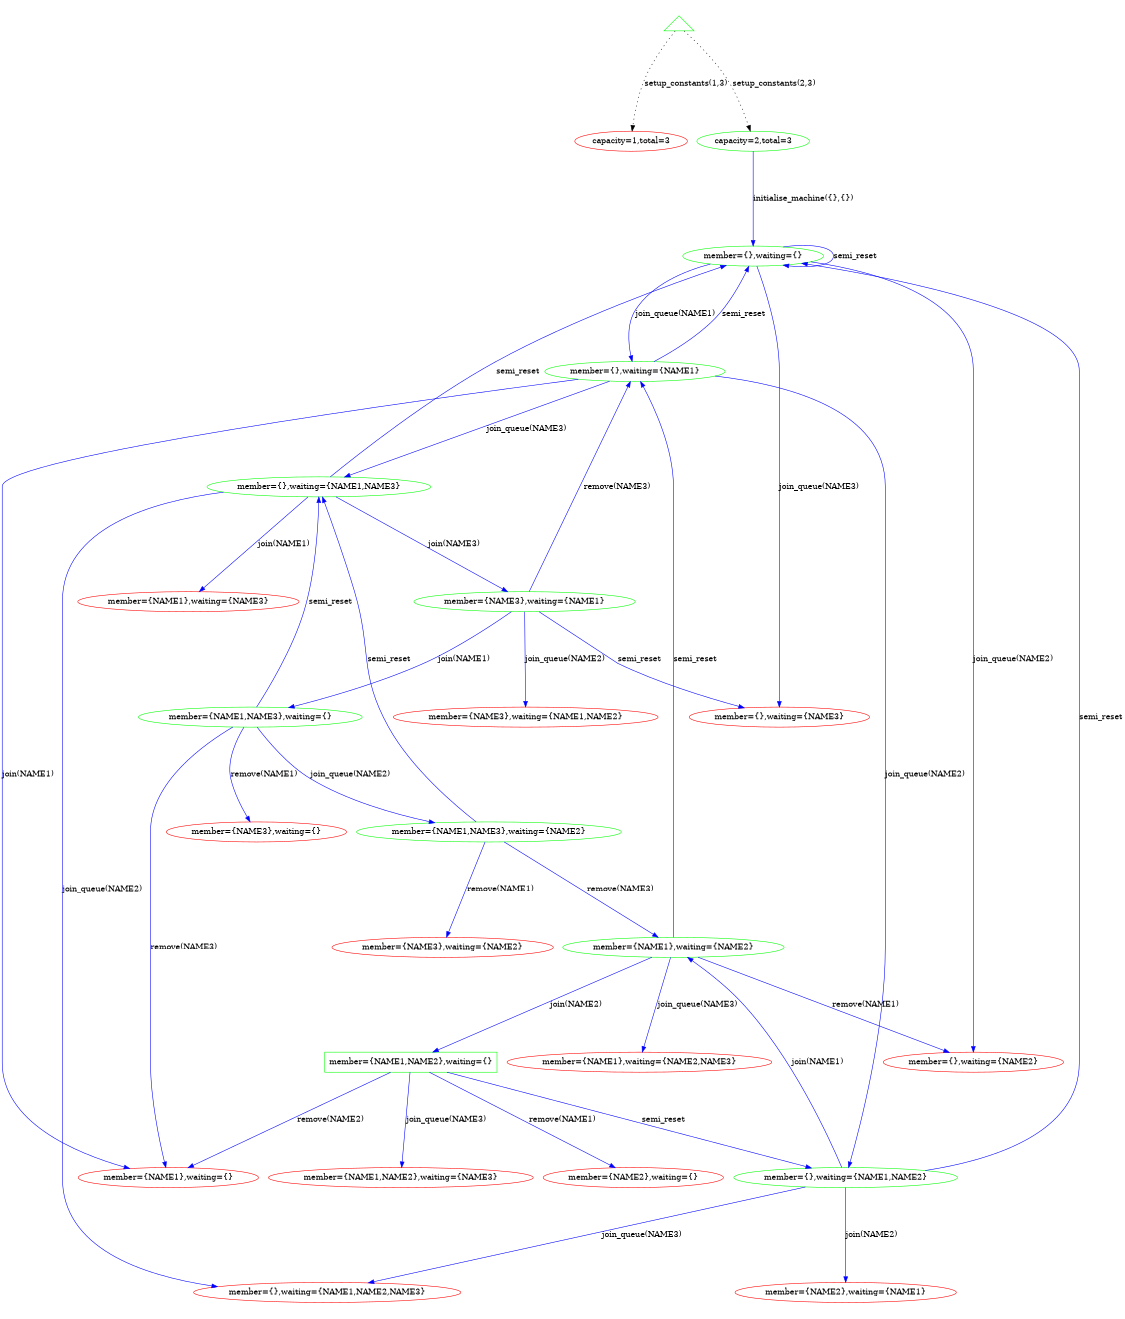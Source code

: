 digraph visited_states {
graph [page="8.5, 11",ratio=fill,size="7.5,10"];
root [shape=triangle, color=green, label=""];

root -> 1060 [style = dotted, color = black, label="setup_constants(1,3)"];
root -> 1066 [style = dotted, color = black, label="setup_constants(2,3)"];

1060 [shape=ellipse, color=red, label="capacity=1,total=3"];


1066 [shape=ellipse, color=green, label="capacity=2,total=3"];

1066 -> 1087 [color = blue, label="initialise_machine({},{})"];

1087 [shape=ellipse, color=green, label="member={},waiting={}"];

1087 -> 1137 [color = blue, label="join_queue(NAME1)"];
1087 -> 1142 [color = blue, label="join_queue(NAME2)"];
1087 -> 1147 [color = blue, label="join_queue(NAME3)"];
1087 -> 1087 [color = blue, label="semi_reset"];

1137 [shape=ellipse, color=green, label="member={},waiting={NAME1}"];

1137 -> 1247 [color = blue, label="join(NAME1)"];
1137 -> 1280 [color = blue, label="join_queue(NAME2)"];
1137 -> 1285 [color = blue, label="join_queue(NAME3)"];
1137 -> 1087 [color = blue, label="semi_reset"];

1142 [shape=ellipse, color=red, label="member={},waiting={NAME2}"];


1147 [shape=ellipse, color=red, label="member={},waiting={NAME3}"];


1247 [shape=ellipse, color=red, label="member={NAME1},waiting={}"];


1280 [shape=ellipse, color=green, label="member={},waiting={NAME1,NAME2}"];

1280 -> 1387 [color = blue, label="join(NAME1)"];
1280 -> 1407 [color = blue, label="join(NAME2)"];
1280 -> 1440 [color = blue, label="join_queue(NAME3)"];
1280 -> 1087 [color = blue, label="semi_reset"];

1285 [shape=ellipse, color=green, label="member={},waiting={NAME1,NAME3}"];

1285 -> 1700 [color = blue, label="join(NAME1)"];
1285 -> 1720 [color = blue, label="join(NAME3)"];
1285 -> 1440 [color = blue, label="join_queue(NAME2)"];
1285 -> 1087 [color = blue, label="semi_reset"];

1387 [shape=ellipse, color=green, label="member={NAME1},waiting={NAME2}"];

1387 -> 1540 [color = blue, label="join(NAME2)"];
1387 -> 1573 [color = blue, label="join_queue(NAME3)"];
1387 -> 1142 [color = blue, label="remove(NAME1)"];
1387 -> 1137 [color = blue, label="semi_reset"];

1407 [shape=ellipse, color=red, label="member={NAME2},waiting={NAME1}"];


1440 [shape=ellipse, color=red, label="member={},waiting={NAME1,NAME2,NAME3}"];


1540 [shape=box, color=green, label="member={NAME1,NAME2},waiting={}"];

1540 -> 2308 [color = blue, label="join_queue(NAME3)"];
1540 -> 2333 [color = blue, label="remove(NAME1)"];
1540 -> 1247 [color = blue, label="remove(NAME2)"];
1540 -> 1280 [color = blue, label="semi_reset"];

1573 [shape=ellipse, color=red, label="member={NAME1},waiting={NAME2,NAME3}"];


1700 [shape=ellipse, color=red, label="member={NAME1},waiting={NAME3}"];


1720 [shape=ellipse, color=green, label="member={NAME3},waiting={NAME1}"];

1720 -> 1852 [color = blue, label="join(NAME1)"];
1720 -> 1885 [color = blue, label="join_queue(NAME2)"];
1720 -> 1137 [color = blue, label="remove(NAME3)"];
1720 -> 1147 [color = blue, label="semi_reset"];

1852 [shape=ellipse, color=green, label="member={NAME1,NAME3},waiting={}"];

1852 -> 2013 [color = blue, label="join_queue(NAME2)"];
1852 -> 2038 [color = blue, label="remove(NAME1)"];
1852 -> 1247 [color = blue, label="remove(NAME3)"];
1852 -> 1285 [color = blue, label="semi_reset"];

1885 [shape=ellipse, color=red, label="member={NAME3},waiting={NAME1,NAME2}"];


2013 [shape=ellipse, color=green, label="member={NAME1,NAME3},waiting={NAME2}"];

2013 -> 2175 [color = blue, label="remove(NAME1)"];
2013 -> 1387 [color = blue, label="remove(NAME3)"];
2013 -> 1285 [color = blue, label="semi_reset"];

2038 [shape=ellipse, color=red, label="member={NAME3},waiting={}"];


2175 [shape=ellipse, color=red, label="member={NAME3},waiting={NAME2}"];


2308 [shape=ellipse, color=red, label="member={NAME1,NAME2},waiting={NAME3}"];


2333 [shape=ellipse, color=red, label="member={NAME2},waiting={}"];


}

